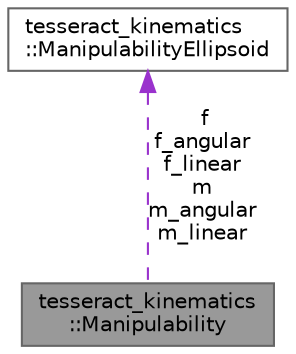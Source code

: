 digraph "tesseract_kinematics::Manipulability"
{
 // LATEX_PDF_SIZE
  bgcolor="transparent";
  edge [fontname=Helvetica,fontsize=10,labelfontname=Helvetica,labelfontsize=10];
  node [fontname=Helvetica,fontsize=10,shape=box,height=0.2,width=0.4];
  Node1 [label="tesseract_kinematics\l::Manipulability",height=0.2,width=0.4,color="gray40", fillcolor="grey60", style="filled", fontcolor="black",tooltip="Contains both manipulability ellipsoid and force ellipsoid data."];
  Node2 -> Node1 [dir="back",color="darkorchid3",style="dashed",label=" f\nf_angular\nf_linear\nm\nm_angular\nm_linear" ];
  Node2 [label="tesseract_kinematics\l::ManipulabilityEllipsoid",height=0.2,width=0.4,color="gray40", fillcolor="white", style="filled",URL="$d2/d3e/structtesseract__kinematics_1_1ManipulabilityEllipsoid.html",tooltip="Used to store Manipulability and Force Ellipsoid data."];
}
